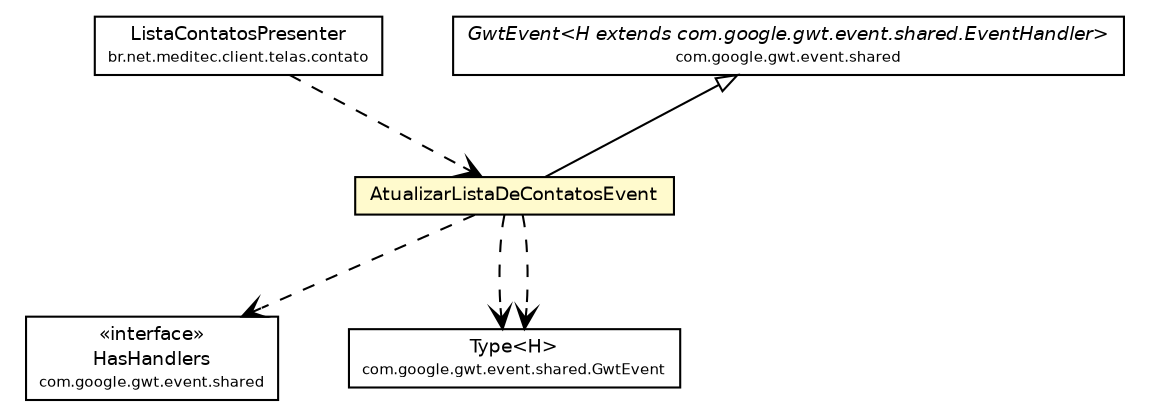 #!/usr/local/bin/dot
#
# Class diagram 
# Generated by UmlGraph version 4.6 (http://www.spinellis.gr/sw/umlgraph)
#

digraph G {
	edge [fontname="Helvetica",fontsize=10,labelfontname="Helvetica",labelfontsize=10];
	node [fontname="Helvetica",fontsize=10,shape=plaintext];
	// br.net.meditec.client.events.AtualizarListaDeContatosEvent
	c3153 [label=<<table border="0" cellborder="1" cellspacing="0" cellpadding="2" port="p" bgcolor="lemonChiffon" href="./AtualizarListaDeContatosEvent.html">
		<tr><td><table border="0" cellspacing="0" cellpadding="1">
			<tr><td> AtualizarListaDeContatosEvent </td></tr>
		</table></td></tr>
		</table>>, fontname="Helvetica", fontcolor="black", fontsize=9.0];
	// br.net.meditec.client.telas.contato.ListaContatosPresenter
	c3170 [label=<<table border="0" cellborder="1" cellspacing="0" cellpadding="2" port="p" href="../telas/contato/ListaContatosPresenter.html">
		<tr><td><table border="0" cellspacing="0" cellpadding="1">
			<tr><td> ListaContatosPresenter </td></tr>
			<tr><td><font point-size="7.0"> br.net.meditec.client.telas.contato </font></td></tr>
		</table></td></tr>
		</table>>, fontname="Helvetica", fontcolor="black", fontsize=9.0];
	//br.net.meditec.client.events.AtualizarListaDeContatosEvent extends com.google.gwt.event.shared.GwtEvent<br.net.meditec.client.events.AtualizarListaDeContatosEvent.AtualizarListaDeContatosHandler>
	c3202:p -> c3153:p [dir=back,arrowtail=empty];
	// br.net.meditec.client.events.AtualizarListaDeContatosEvent DEPEND com.google.gwt.event.shared.HasHandlers
	c3153:p -> c3203:p [taillabel="", label="", headlabel="", fontname="Helvetica", fontcolor="black", fontsize=10.0, color="black", arrowhead=open, style=dashed];
	// br.net.meditec.client.events.AtualizarListaDeContatosEvent DEPEND com.google.gwt.event.shared.GwtEvent.Type<H>
	c3153:p -> c3204:p [taillabel="", label="", headlabel="", fontname="Helvetica", fontcolor="black", fontsize=10.0, color="black", arrowhead=open, style=dashed];
	// br.net.meditec.client.events.AtualizarListaDeContatosEvent DEPEND com.google.gwt.event.shared.GwtEvent.Type<H>
	c3153:p -> c3204:p [taillabel="", label="", headlabel="", fontname="Helvetica", fontcolor="black", fontsize=10.0, color="black", arrowhead=open, style=dashed];
	// br.net.meditec.client.telas.contato.ListaContatosPresenter DEPEND br.net.meditec.client.events.AtualizarListaDeContatosEvent
	c3170:p -> c3153:p [taillabel="", label="", headlabel="", fontname="Helvetica", fontcolor="black", fontsize=10.0, color="black", arrowhead=open, style=dashed];
	// com.google.gwt.event.shared.HasHandlers
	c3203 [label=<<table border="0" cellborder="1" cellspacing="0" cellpadding="2" port="p" href="http://java.sun.com/j2se/1.4.2/docs/api/com/google/gwt/event/shared/HasHandlers.html">
		<tr><td><table border="0" cellspacing="0" cellpadding="1">
			<tr><td> &laquo;interface&raquo; </td></tr>
			<tr><td> HasHandlers </td></tr>
			<tr><td><font point-size="7.0"> com.google.gwt.event.shared </font></td></tr>
		</table></td></tr>
		</table>>, fontname="Helvetica", fontcolor="black", fontsize=9.0];
	// com.google.gwt.event.shared.GwtEvent.Type<H>
	c3204 [label=<<table border="0" cellborder="1" cellspacing="0" cellpadding="2" port="p" href="http://java.sun.com/j2se/1.4.2/docs/api/com/google/gwt/event/shared/GwtEvent/Type.html">
		<tr><td><table border="0" cellspacing="0" cellpadding="1">
			<tr><td> Type&lt;H&gt; </td></tr>
			<tr><td><font point-size="7.0"> com.google.gwt.event.shared.GwtEvent </font></td></tr>
		</table></td></tr>
		</table>>, fontname="Helvetica", fontcolor="black", fontsize=9.0];
	// com.google.gwt.event.shared.GwtEvent<H extends com.google.gwt.event.shared.EventHandler>
	c3202 [label=<<table border="0" cellborder="1" cellspacing="0" cellpadding="2" port="p" href="http://java.sun.com/j2se/1.4.2/docs/api/com/google/gwt/event/shared/GwtEvent.html">
		<tr><td><table border="0" cellspacing="0" cellpadding="1">
			<tr><td><font face="Helvetica-Oblique"> GwtEvent&lt;H extends com.google.gwt.event.shared.EventHandler&gt; </font></td></tr>
			<tr><td><font point-size="7.0"> com.google.gwt.event.shared </font></td></tr>
		</table></td></tr>
		</table>>, fontname="Helvetica", fontcolor="black", fontsize=9.0];
}

